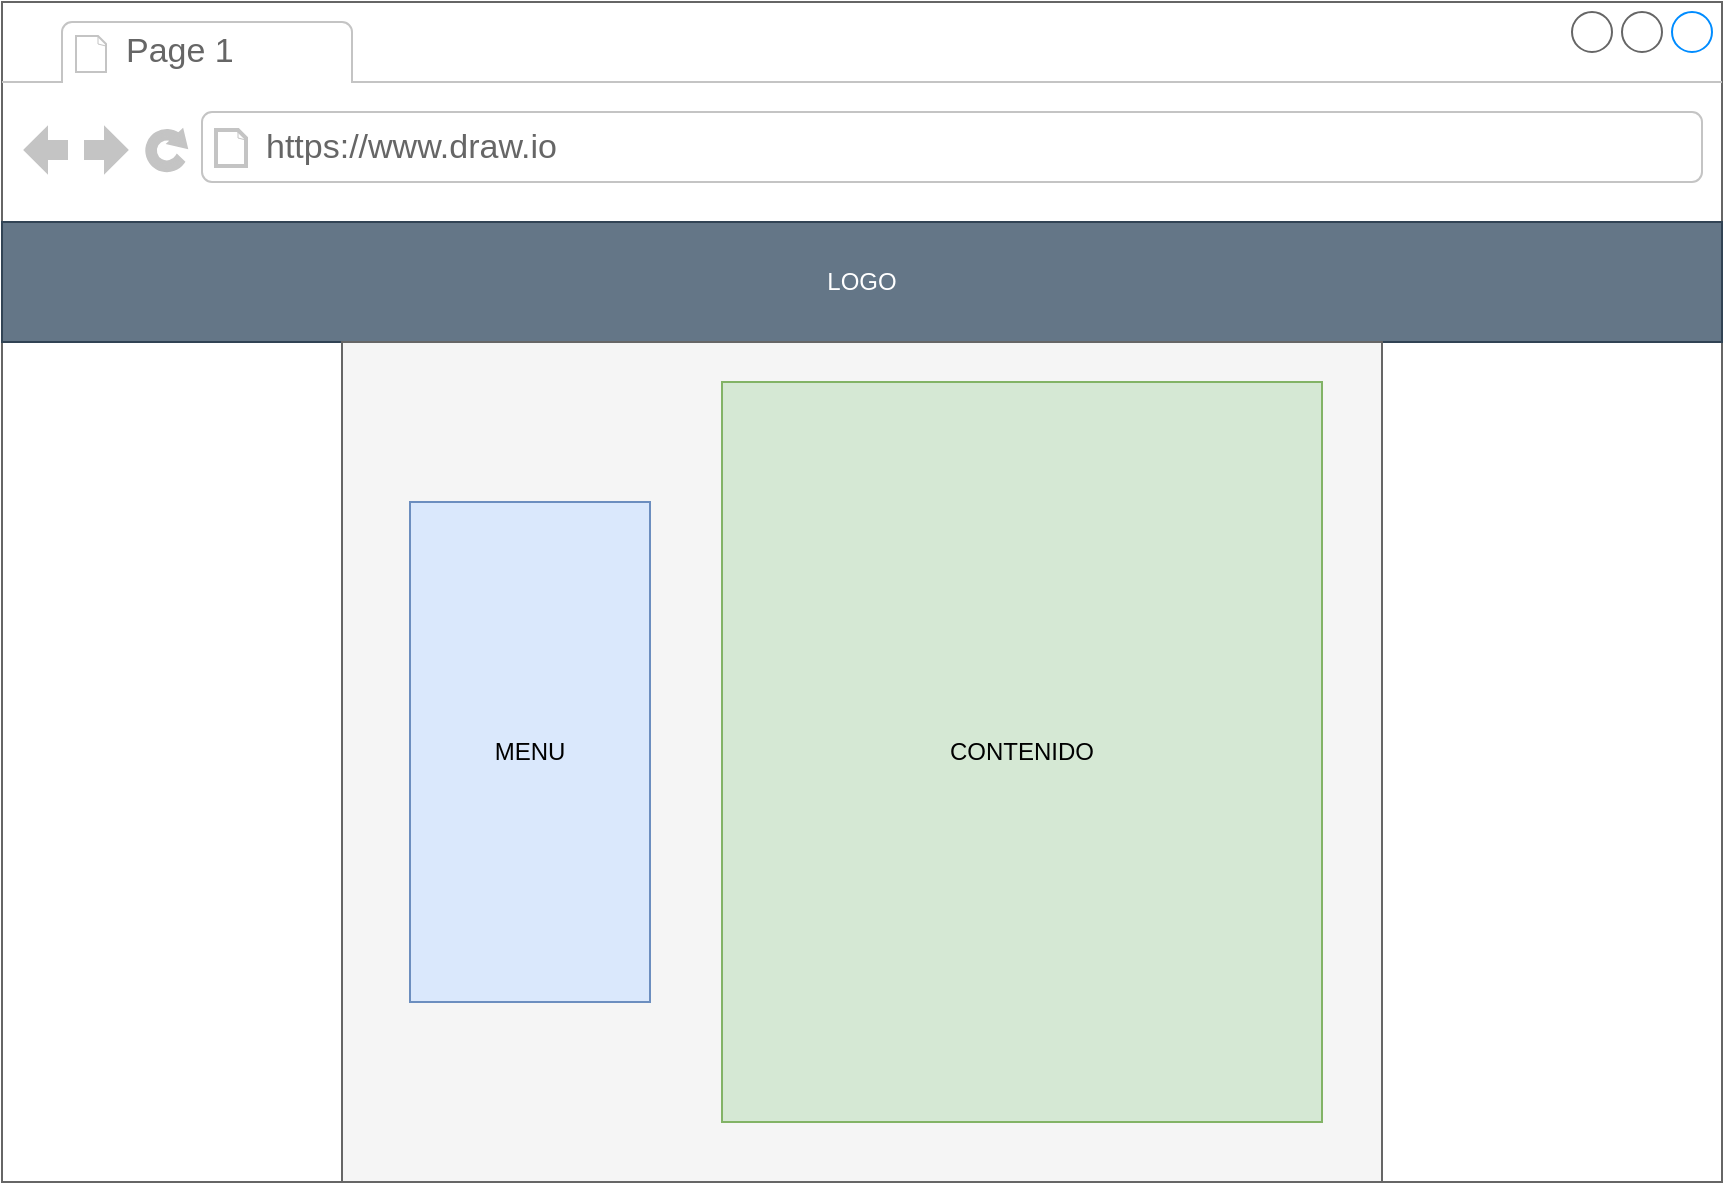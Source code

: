 <mxfile version="14.6.6" type="device"><diagram id="ZP-KFOunaDBOlyIFvhbH" name="Page-1"><mxGraphModel dx="1422" dy="780" grid="1" gridSize="10" guides="1" tooltips="1" connect="1" arrows="1" fold="1" page="1" pageScale="1" pageWidth="827" pageHeight="1169" math="0" shadow="0"><root><mxCell id="0"/><mxCell id="1" parent="0"/><mxCell id="-TU93f2gJIy5MjGuM5XF-1" value="" style="strokeWidth=1;shadow=0;dashed=0;align=center;html=1;shape=mxgraph.mockup.containers.browserWindow;rSize=0;strokeColor=#666666;strokeColor2=#008cff;strokeColor3=#c4c4c4;mainText=,;recursiveResize=0;" vertex="1" parent="1"><mxGeometry x="90" y="90" width="860" height="590" as="geometry"/></mxCell><mxCell id="-TU93f2gJIy5MjGuM5XF-2" value="Page 1" style="strokeWidth=1;shadow=0;dashed=0;align=center;html=1;shape=mxgraph.mockup.containers.anchor;fontSize=17;fontColor=#666666;align=left;" vertex="1" parent="-TU93f2gJIy5MjGuM5XF-1"><mxGeometry x="60" y="12" width="110" height="26" as="geometry"/></mxCell><mxCell id="-TU93f2gJIy5MjGuM5XF-3" value="https://www.draw.io" style="strokeWidth=1;shadow=0;dashed=0;align=center;html=1;shape=mxgraph.mockup.containers.anchor;rSize=0;fontSize=17;fontColor=#666666;align=left;" vertex="1" parent="-TU93f2gJIy5MjGuM5XF-1"><mxGeometry x="130" y="60" width="250" height="26" as="geometry"/></mxCell><mxCell id="-TU93f2gJIy5MjGuM5XF-4" value="LOGO" style="rounded=0;whiteSpace=wrap;html=1;fillColor=#647687;strokeColor=#314354;fontColor=#ffffff;" vertex="1" parent="-TU93f2gJIy5MjGuM5XF-1"><mxGeometry y="110" width="860" height="60" as="geometry"/></mxCell><mxCell id="-TU93f2gJIy5MjGuM5XF-5" value="" style="rounded=0;whiteSpace=wrap;html=1;fillColor=#f5f5f5;strokeColor=#666666;fontColor=#333333;" vertex="1" parent="-TU93f2gJIy5MjGuM5XF-1"><mxGeometry x="170" y="170" width="520" height="420" as="geometry"/></mxCell><mxCell id="-TU93f2gJIy5MjGuM5XF-6" value="MENU" style="rounded=0;whiteSpace=wrap;html=1;fillColor=#dae8fc;strokeColor=#6c8ebf;" vertex="1" parent="-TU93f2gJIy5MjGuM5XF-1"><mxGeometry x="204" y="250" width="120" height="250" as="geometry"/></mxCell><mxCell id="-TU93f2gJIy5MjGuM5XF-7" value="CONTENIDO" style="rounded=0;whiteSpace=wrap;html=1;fillColor=#d5e8d4;strokeColor=#82b366;" vertex="1" parent="-TU93f2gJIy5MjGuM5XF-1"><mxGeometry x="360" y="190" width="300" height="370" as="geometry"/></mxCell></root></mxGraphModel></diagram></mxfile>